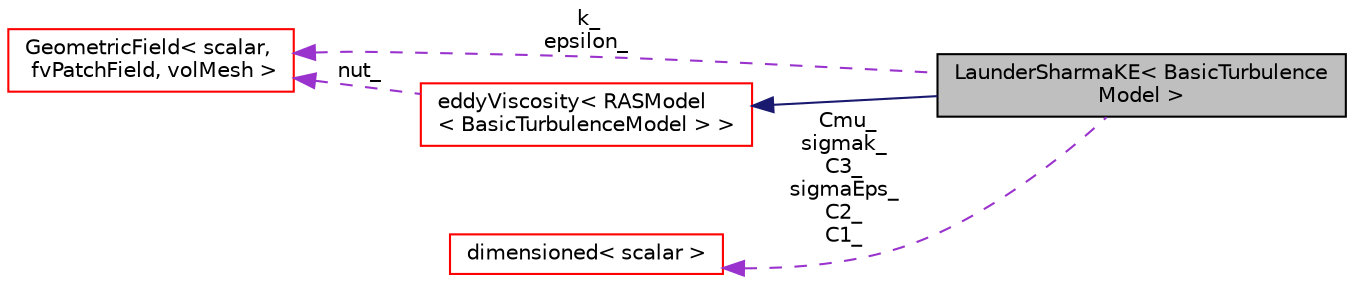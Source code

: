 digraph "LaunderSharmaKE&lt; BasicTurbulenceModel &gt;"
{
  bgcolor="transparent";
  edge [fontname="Helvetica",fontsize="10",labelfontname="Helvetica",labelfontsize="10"];
  node [fontname="Helvetica",fontsize="10",shape=record];
  rankdir="LR";
  Node1 [label="LaunderSharmaKE\< BasicTurbulence\lModel \>",height=0.2,width=0.4,color="black", fillcolor="grey75", style="filled", fontcolor="black"];
  Node2 -> Node1 [dir="back",color="midnightblue",fontsize="10",style="solid",fontname="Helvetica"];
  Node2 [label="eddyViscosity\< RASModel\l\< BasicTurbulenceModel \> \>",height=0.2,width=0.4,color="red",URL="$a00612.html"];
  Node3 -> Node2 [dir="back",color="darkorchid3",fontsize="10",style="dashed",label=" nut_" ,fontname="Helvetica"];
  Node3 [label="GeometricField\< scalar,\l fvPatchField, volMesh \>",height=0.2,width=0.4,color="red",URL="$a00924.html"];
  Node3 -> Node1 [dir="back",color="darkorchid3",fontsize="10",style="dashed",label=" k_\nepsilon_" ,fontname="Helvetica"];
  Node4 -> Node1 [dir="back",color="darkorchid3",fontsize="10",style="dashed",label=" Cmu_\nsigmak_\nC3_\nsigmaEps_\nC2_\nC1_" ,fontname="Helvetica"];
  Node4 [label="dimensioned\< scalar \>",height=0.2,width=0.4,color="red",URL="$a00533.html"];
}
